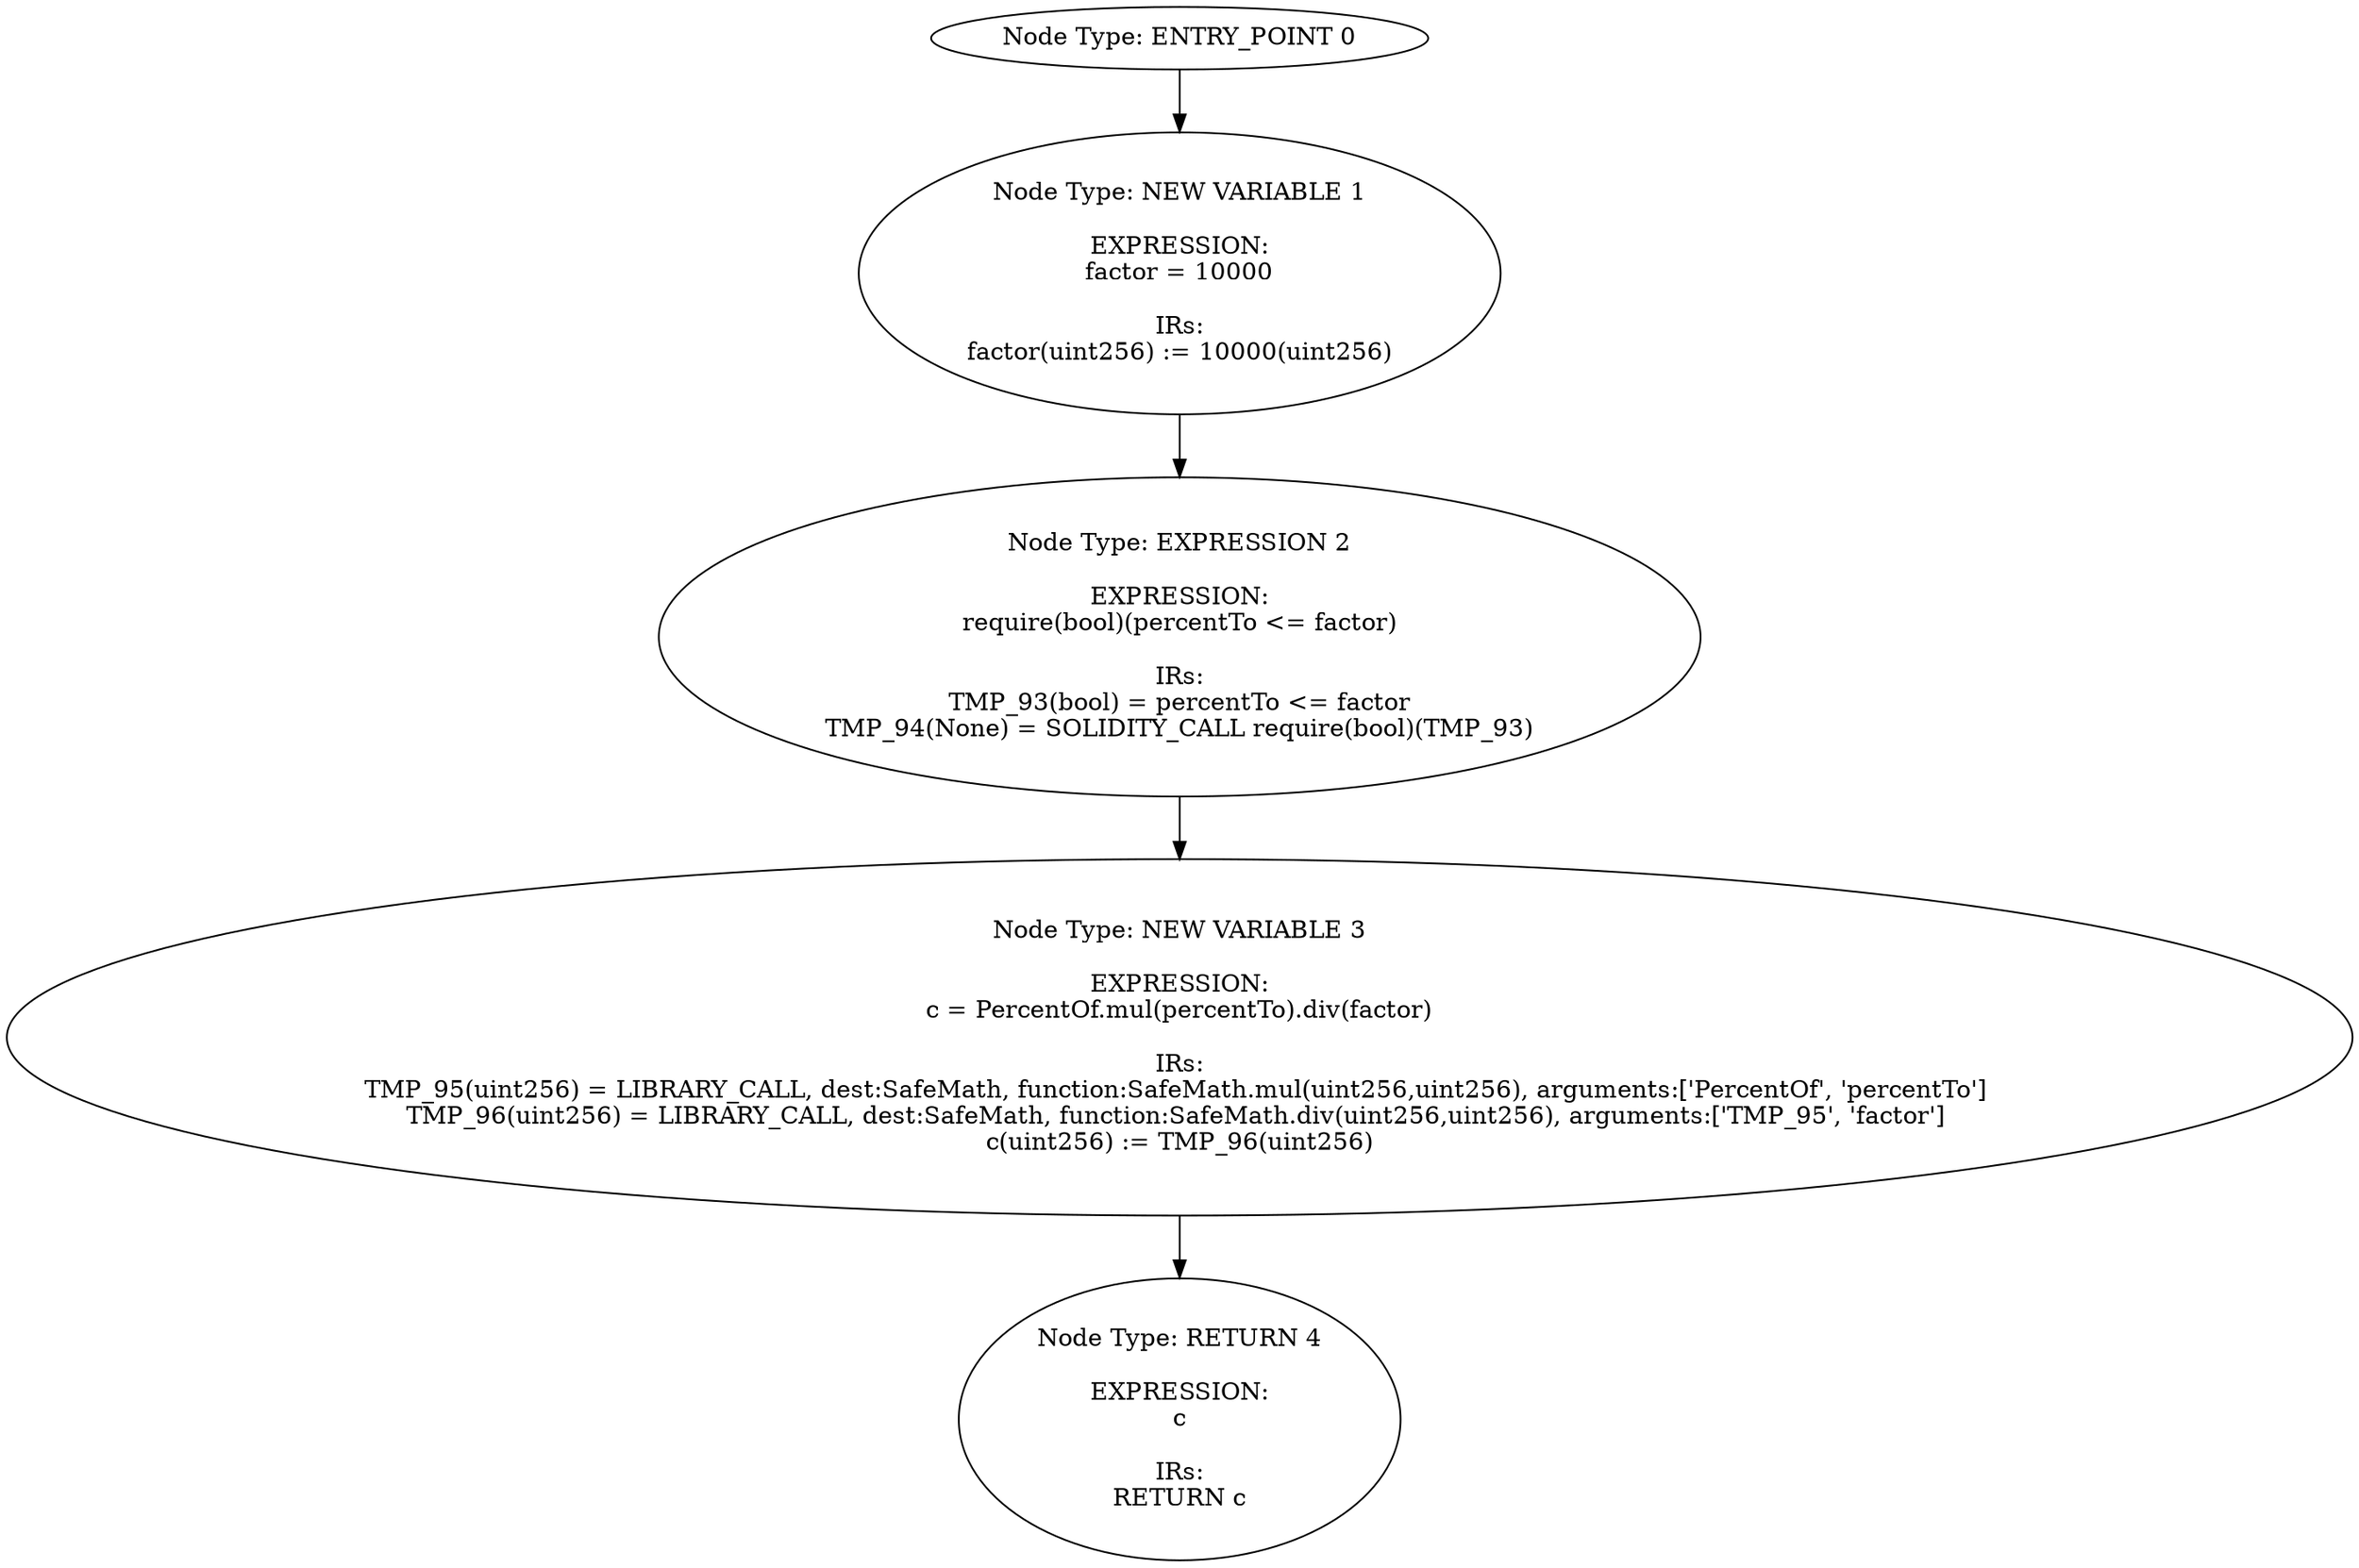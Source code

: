 digraph{
0[label="Node Type: ENTRY_POINT 0
"];
0->1;
1[label="Node Type: NEW VARIABLE 1

EXPRESSION:
factor = 10000

IRs:
factor(uint256) := 10000(uint256)"];
1->2;
2[label="Node Type: EXPRESSION 2

EXPRESSION:
require(bool)(percentTo <= factor)

IRs:
TMP_93(bool) = percentTo <= factor
TMP_94(None) = SOLIDITY_CALL require(bool)(TMP_93)"];
2->3;
3[label="Node Type: NEW VARIABLE 3

EXPRESSION:
c = PercentOf.mul(percentTo).div(factor)

IRs:
TMP_95(uint256) = LIBRARY_CALL, dest:SafeMath, function:SafeMath.mul(uint256,uint256), arguments:['PercentOf', 'percentTo'] 
TMP_96(uint256) = LIBRARY_CALL, dest:SafeMath, function:SafeMath.div(uint256,uint256), arguments:['TMP_95', 'factor'] 
c(uint256) := TMP_96(uint256)"];
3->4;
4[label="Node Type: RETURN 4

EXPRESSION:
c

IRs:
RETURN c"];
}
